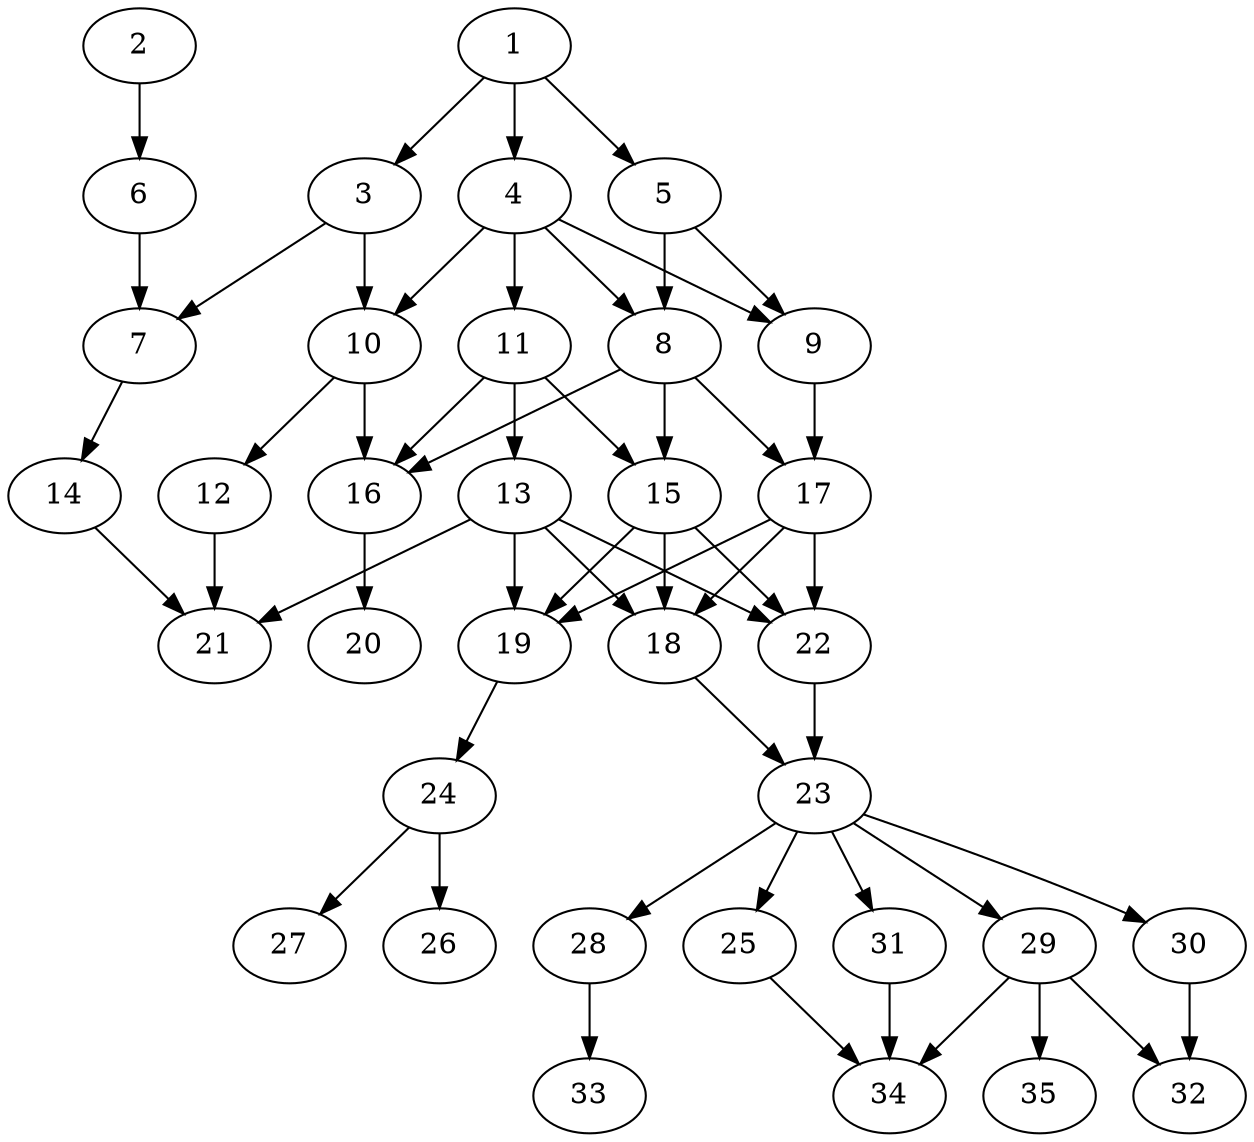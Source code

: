 // DAG automatically generated by daggen at Thu Oct  3 14:05:37 2019
// ./daggen --dot -n 35 --ccr 0.5 --fat 0.5 --regular 0.5 --density 0.5 --mindata 5242880 --maxdata 52428800 
digraph G {
  1 [size="92211200", alpha="0.14", expect_size="46105600"] 
  1 -> 3 [size ="46105600"]
  1 -> 4 [size ="46105600"]
  1 -> 5 [size ="46105600"]
  2 [size="50862080", alpha="0.08", expect_size="25431040"] 
  2 -> 6 [size ="25431040"]
  3 [size="25143296", alpha="0.10", expect_size="12571648"] 
  3 -> 7 [size ="12571648"]
  3 -> 10 [size ="12571648"]
  4 [size="75399168", alpha="0.20", expect_size="37699584"] 
  4 -> 8 [size ="37699584"]
  4 -> 9 [size ="37699584"]
  4 -> 10 [size ="37699584"]
  4 -> 11 [size ="37699584"]
  5 [size="49836032", alpha="0.01", expect_size="24918016"] 
  5 -> 8 [size ="24918016"]
  5 -> 9 [size ="24918016"]
  6 [size="103673856", alpha="0.18", expect_size="51836928"] 
  6 -> 7 [size ="51836928"]
  7 [size="76402688", alpha="0.03", expect_size="38201344"] 
  7 -> 14 [size ="38201344"]
  8 [size="28155904", alpha="0.05", expect_size="14077952"] 
  8 -> 15 [size ="14077952"]
  8 -> 16 [size ="14077952"]
  8 -> 17 [size ="14077952"]
  9 [size="66537472", alpha="0.20", expect_size="33268736"] 
  9 -> 17 [size ="33268736"]
  10 [size="28026880", alpha="0.19", expect_size="14013440"] 
  10 -> 12 [size ="14013440"]
  10 -> 16 [size ="14013440"]
  11 [size="86865920", alpha="0.06", expect_size="43432960"] 
  11 -> 13 [size ="43432960"]
  11 -> 15 [size ="43432960"]
  11 -> 16 [size ="43432960"]
  12 [size="58339328", alpha="0.07", expect_size="29169664"] 
  12 -> 21 [size ="29169664"]
  13 [size="96366592", alpha="0.04", expect_size="48183296"] 
  13 -> 18 [size ="48183296"]
  13 -> 19 [size ="48183296"]
  13 -> 21 [size ="48183296"]
  13 -> 22 [size ="48183296"]
  14 [size="47009792", alpha="0.12", expect_size="23504896"] 
  14 -> 21 [size ="23504896"]
  15 [size="46690304", alpha="0.06", expect_size="23345152"] 
  15 -> 18 [size ="23345152"]
  15 -> 19 [size ="23345152"]
  15 -> 22 [size ="23345152"]
  16 [size="49772544", alpha="0.03", expect_size="24886272"] 
  16 -> 20 [size ="24886272"]
  17 [size="40974336", alpha="0.02", expect_size="20487168"] 
  17 -> 18 [size ="20487168"]
  17 -> 19 [size ="20487168"]
  17 -> 22 [size ="20487168"]
  18 [size="57198592", alpha="0.09", expect_size="28599296"] 
  18 -> 23 [size ="28599296"]
  19 [size="79325184", alpha="0.06", expect_size="39662592"] 
  19 -> 24 [size ="39662592"]
  20 [size="77766656", alpha="0.05", expect_size="38883328"] 
  21 [size="75347968", alpha="0.01", expect_size="37673984"] 
  22 [size="101808128", alpha="0.06", expect_size="50904064"] 
  22 -> 23 [size ="50904064"]
  23 [size="41345024", alpha="0.14", expect_size="20672512"] 
  23 -> 25 [size ="20672512"]
  23 -> 28 [size ="20672512"]
  23 -> 29 [size ="20672512"]
  23 -> 30 [size ="20672512"]
  23 -> 31 [size ="20672512"]
  24 [size="58599424", alpha="0.16", expect_size="29299712"] 
  24 -> 26 [size ="29299712"]
  24 -> 27 [size ="29299712"]
  25 [size="22536192", alpha="0.06", expect_size="11268096"] 
  25 -> 34 [size ="11268096"]
  26 [size="49244160", alpha="0.16", expect_size="24622080"] 
  27 [size="61132800", alpha="0.19", expect_size="30566400"] 
  28 [size="71778304", alpha="0.07", expect_size="35889152"] 
  28 -> 33 [size ="35889152"]
  29 [size="18313216", alpha="0.06", expect_size="9156608"] 
  29 -> 32 [size ="9156608"]
  29 -> 34 [size ="9156608"]
  29 -> 35 [size ="9156608"]
  30 [size="45416448", alpha="0.09", expect_size="22708224"] 
  30 -> 32 [size ="22708224"]
  31 [size="67768320", alpha="0.09", expect_size="33884160"] 
  31 -> 34 [size ="33884160"]
  32 [size="72726528", alpha="0.18", expect_size="36363264"] 
  33 [size="100665344", alpha="0.06", expect_size="50332672"] 
  34 [size="71872512", alpha="0.01", expect_size="35936256"] 
  35 [size="51259392", alpha="0.04", expect_size="25629696"] 
}
